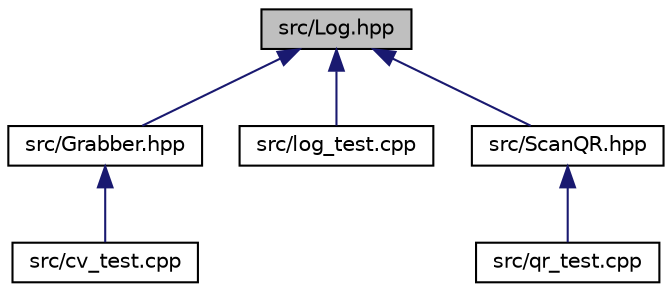 digraph "src/Log.hpp"
{
  edge [fontname="Helvetica",fontsize="10",labelfontname="Helvetica",labelfontsize="10"];
  node [fontname="Helvetica",fontsize="10",shape=record];
  Node1 [label="src/Log.hpp",height=0.2,width=0.4,color="black", fillcolor="grey75", style="filled", fontcolor="black"];
  Node1 -> Node2 [dir="back",color="midnightblue",fontsize="10",style="solid"];
  Node2 [label="src/Grabber.hpp",height=0.2,width=0.4,color="black", fillcolor="white", style="filled",URL="$Grabber_8hpp.html"];
  Node2 -> Node3 [dir="back",color="midnightblue",fontsize="10",style="solid"];
  Node3 [label="src/cv_test.cpp",height=0.2,width=0.4,color="black", fillcolor="white", style="filled",URL="$cv__test_8cpp.html"];
  Node1 -> Node4 [dir="back",color="midnightblue",fontsize="10",style="solid"];
  Node4 [label="src/log_test.cpp",height=0.2,width=0.4,color="black", fillcolor="white", style="filled",URL="$log__test_8cpp.html"];
  Node1 -> Node5 [dir="back",color="midnightblue",fontsize="10",style="solid"];
  Node5 [label="src/ScanQR.hpp",height=0.2,width=0.4,color="black", fillcolor="white", style="filled",URL="$ScanQR_8hpp.html"];
  Node5 -> Node6 [dir="back",color="midnightblue",fontsize="10",style="solid"];
  Node6 [label="src/qr_test.cpp",height=0.2,width=0.4,color="black", fillcolor="white", style="filled",URL="$qr__test_8cpp.html"];
}
